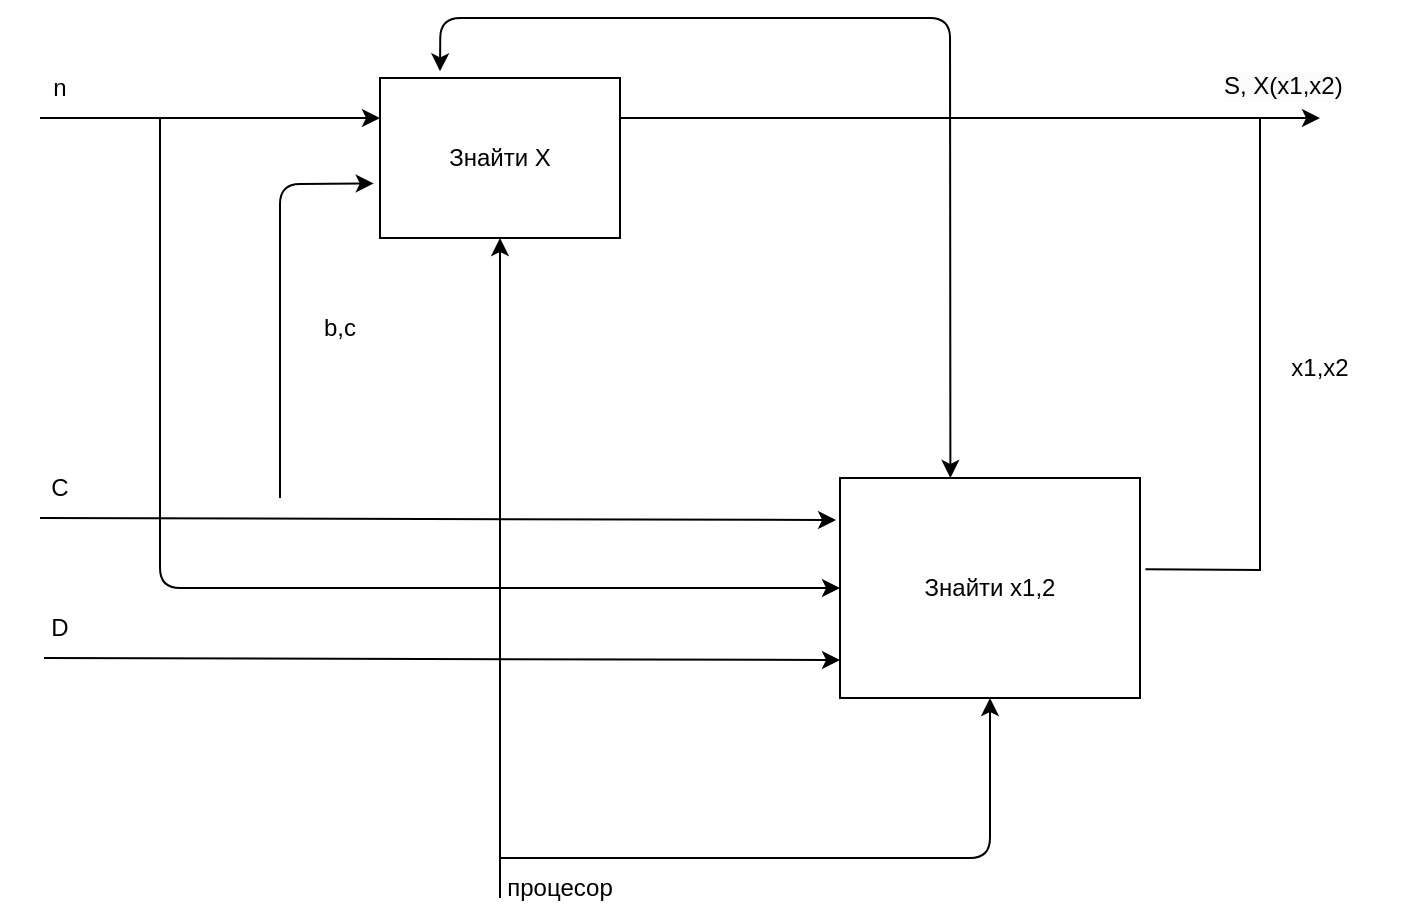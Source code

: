 <mxfile version="24.7.10">
  <diagram name="Page-1" id="Fq4x61T2JY9yc7haTO9g">
    <mxGraphModel dx="1122" dy="672" grid="1" gridSize="10" guides="1" tooltips="1" connect="1" arrows="1" fold="1" page="1" pageScale="1" pageWidth="827" pageHeight="1169" math="0" shadow="0">
      <root>
        <mxCell id="0" />
        <mxCell id="1" parent="0" />
        <mxCell id="fkO48MSunZ0SJcQ6oXgh-1" value="Знайти X" style="whiteSpace=wrap;html=1;align=center;" vertex="1" parent="1">
          <mxGeometry x="200" y="40" width="120" height="80" as="geometry" />
        </mxCell>
        <mxCell id="fkO48MSunZ0SJcQ6oXgh-2" value="Знайти x1,2" style="whiteSpace=wrap;html=1;align=center;" vertex="1" parent="1">
          <mxGeometry x="430" y="240" width="150" height="110" as="geometry" />
        </mxCell>
        <mxCell id="fkO48MSunZ0SJcQ6oXgh-3" value="" style="endArrow=classic;html=1;rounded=0;entryX=-0.013;entryY=0.191;entryDx=0;entryDy=0;entryPerimeter=0;" edge="1" parent="1" target="fkO48MSunZ0SJcQ6oXgh-2">
          <mxGeometry width="50" height="50" relative="1" as="geometry">
            <mxPoint x="30" y="260" as="sourcePoint" />
            <mxPoint x="165" y="190" as="targetPoint" />
          </mxGeometry>
        </mxCell>
        <mxCell id="fkO48MSunZ0SJcQ6oXgh-4" value="" style="endArrow=classic;html=1;rounded=0;" edge="1" parent="1">
          <mxGeometry width="50" height="50" relative="1" as="geometry">
            <mxPoint x="32" y="330" as="sourcePoint" />
            <mxPoint x="430" y="331" as="targetPoint" />
          </mxGeometry>
        </mxCell>
        <mxCell id="fkO48MSunZ0SJcQ6oXgh-5" value="D" style="text;html=1;align=center;verticalAlign=middle;whiteSpace=wrap;rounded=0;" vertex="1" parent="1">
          <mxGeometry x="10" y="300" width="60" height="30" as="geometry" />
        </mxCell>
        <mxCell id="fkO48MSunZ0SJcQ6oXgh-6" value="C" style="text;html=1;align=center;verticalAlign=middle;whiteSpace=wrap;rounded=0;" vertex="1" parent="1">
          <mxGeometry x="10" y="230" width="60" height="30" as="geometry" />
        </mxCell>
        <mxCell id="fkO48MSunZ0SJcQ6oXgh-7" value="" style="endArrow=classic;html=1;rounded=0;entryX=0;entryY=0.25;entryDx=0;entryDy=0;" edge="1" parent="1" target="fkO48MSunZ0SJcQ6oXgh-1">
          <mxGeometry width="50" height="50" relative="1" as="geometry">
            <mxPoint x="30" y="60" as="sourcePoint" />
            <mxPoint x="120" y="55" as="targetPoint" />
          </mxGeometry>
        </mxCell>
        <mxCell id="fkO48MSunZ0SJcQ6oXgh-8" value="n" style="text;html=1;align=center;verticalAlign=middle;whiteSpace=wrap;rounded=0;" vertex="1" parent="1">
          <mxGeometry x="10" y="30" width="60" height="30" as="geometry" />
        </mxCell>
        <mxCell id="fkO48MSunZ0SJcQ6oXgh-9" value="" style="endArrow=classic;html=1;rounded=0;" edge="1" parent="1">
          <mxGeometry width="50" height="50" relative="1" as="geometry">
            <mxPoint x="320" y="60" as="sourcePoint" />
            <mxPoint x="670" y="60" as="targetPoint" />
          </mxGeometry>
        </mxCell>
        <mxCell id="fkO48MSunZ0SJcQ6oXgh-11" value="&lt;span style=&quot;caret-color: rgb(0, 0, 0); color: rgb(0, 0, 0); font-family: Helvetica; font-size: 12px; font-style: normal; font-variant-caps: normal; font-weight: 400; letter-spacing: normal; orphans: auto; text-align: center; text-indent: 0px; text-transform: none; white-space: normal; widows: auto; word-spacing: 0px; -webkit-text-stroke-width: 0px; background-color: rgb(251, 251, 251); text-decoration: none; display: inline !important; float: none;&quot;&gt;S, X(x1,x2)&lt;/span&gt;" style="text;whiteSpace=wrap;html=1;" vertex="1" parent="1">
          <mxGeometry x="620" y="30" width="90" height="40" as="geometry" />
        </mxCell>
        <mxCell id="fkO48MSunZ0SJcQ6oXgh-14" value="" style="endArrow=none;html=1;rounded=0;exitX=1.018;exitY=0.415;exitDx=0;exitDy=0;exitPerimeter=0;" edge="1" parent="1" source="fkO48MSunZ0SJcQ6oXgh-2">
          <mxGeometry width="50" height="50" relative="1" as="geometry">
            <mxPoint x="580" y="230" as="sourcePoint" />
            <mxPoint x="640" y="60" as="targetPoint" />
            <Array as="points">
              <mxPoint x="640" y="286" />
            </Array>
          </mxGeometry>
        </mxCell>
        <mxCell id="fkO48MSunZ0SJcQ6oXgh-15" value="x1,x2" style="text;html=1;align=center;verticalAlign=middle;whiteSpace=wrap;rounded=0;" vertex="1" parent="1">
          <mxGeometry x="640" y="170" width="60" height="30" as="geometry" />
        </mxCell>
        <mxCell id="fkO48MSunZ0SJcQ6oXgh-16" value="" style="endArrow=classic;html=1;rounded=0;entryX=0.5;entryY=1;entryDx=0;entryDy=0;" edge="1" parent="1" target="fkO48MSunZ0SJcQ6oXgh-1">
          <mxGeometry width="50" height="50" relative="1" as="geometry">
            <mxPoint x="260" y="450" as="sourcePoint" />
            <mxPoint x="310" y="370" as="targetPoint" />
          </mxGeometry>
        </mxCell>
        <mxCell id="fkO48MSunZ0SJcQ6oXgh-17" value="" style="endArrow=classic;html=1;rounded=1;entryX=0.5;entryY=1;entryDx=0;entryDy=0;curved=0;" edge="1" parent="1" target="fkO48MSunZ0SJcQ6oXgh-2">
          <mxGeometry width="50" height="50" relative="1" as="geometry">
            <mxPoint x="260" y="430" as="sourcePoint" />
            <mxPoint x="460" y="390" as="targetPoint" />
            <Array as="points">
              <mxPoint x="505" y="430" />
            </Array>
          </mxGeometry>
        </mxCell>
        <mxCell id="fkO48MSunZ0SJcQ6oXgh-18" value="процесор" style="text;html=1;align=center;verticalAlign=middle;whiteSpace=wrap;rounded=0;" vertex="1" parent="1">
          <mxGeometry x="260" y="430" width="60" height="30" as="geometry" />
        </mxCell>
        <mxCell id="fkO48MSunZ0SJcQ6oXgh-19" value="" style="endArrow=classic;html=1;rounded=1;entryX=0;entryY=0.5;entryDx=0;entryDy=0;curved=0;" edge="1" parent="1" target="fkO48MSunZ0SJcQ6oXgh-2">
          <mxGeometry width="50" height="50" relative="1" as="geometry">
            <mxPoint x="90" y="60" as="sourcePoint" />
            <mxPoint x="460" y="310" as="targetPoint" />
            <Array as="points">
              <mxPoint x="90" y="295" />
            </Array>
          </mxGeometry>
        </mxCell>
        <mxCell id="fkO48MSunZ0SJcQ6oXgh-20" value="" style="endArrow=classic;html=1;rounded=1;entryX=-0.026;entryY=0.659;entryDx=0;entryDy=0;entryPerimeter=0;curved=0;" edge="1" parent="1" target="fkO48MSunZ0SJcQ6oXgh-1">
          <mxGeometry width="50" height="50" relative="1" as="geometry">
            <mxPoint x="150" y="250" as="sourcePoint" />
            <mxPoint x="160" y="140" as="targetPoint" />
            <Array as="points">
              <mxPoint x="150" y="93" />
            </Array>
          </mxGeometry>
        </mxCell>
        <mxCell id="fkO48MSunZ0SJcQ6oXgh-21" value="b,c" style="text;html=1;align=center;verticalAlign=middle;whiteSpace=wrap;rounded=0;" vertex="1" parent="1">
          <mxGeometry x="150" y="150" width="60" height="30" as="geometry" />
        </mxCell>
        <mxCell id="fkO48MSunZ0SJcQ6oXgh-22" value="" style="endArrow=classic;startArrow=classic;html=1;rounded=1;entryX=0.5;entryY=0;entryDx=0;entryDy=0;exitX=0.415;exitY=-0.042;exitDx=0;exitDy=0;exitPerimeter=0;curved=0;" edge="1" parent="1">
          <mxGeometry width="50" height="50" relative="1" as="geometry">
            <mxPoint x="230.0" y="36.64" as="sourcePoint" />
            <mxPoint x="485.2" y="240" as="targetPoint" />
            <Array as="points">
              <mxPoint x="230.2" y="10" />
              <mxPoint x="485" y="10" />
            </Array>
          </mxGeometry>
        </mxCell>
      </root>
    </mxGraphModel>
  </diagram>
</mxfile>
